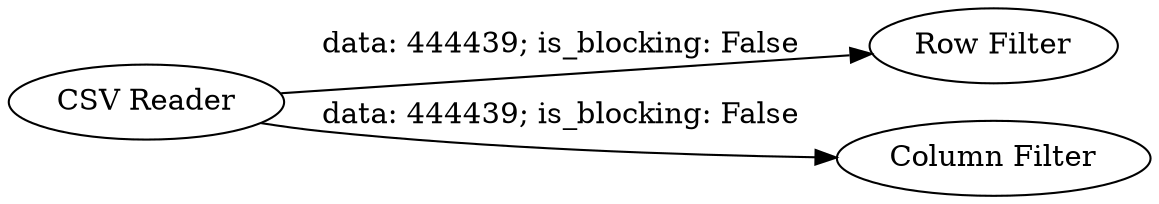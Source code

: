 digraph {
	"6659735230905004975_2" [label="Row Filter"]
	"6659735230905004975_1" [label="CSV Reader"]
	"6659735230905004975_3" [label="Column Filter"]
	"6659735230905004975_1" -> "6659735230905004975_2" [label="data: 444439; is_blocking: False"]
	"6659735230905004975_1" -> "6659735230905004975_3" [label="data: 444439; is_blocking: False"]
	rankdir=LR
}
